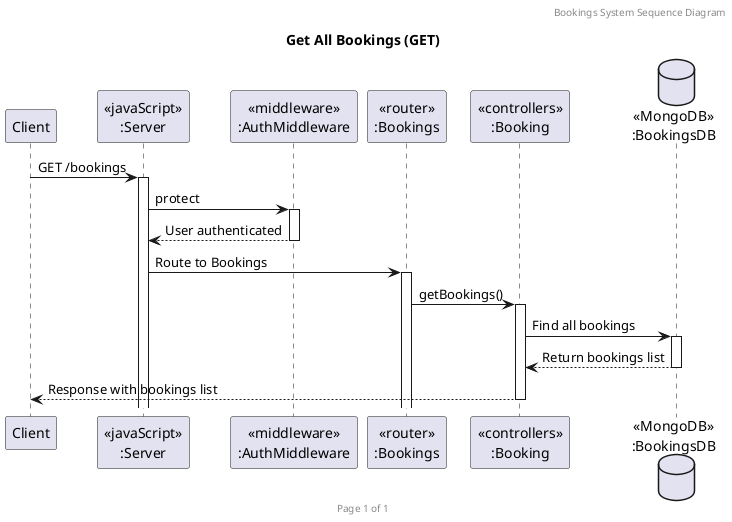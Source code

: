 @startuml Get All Bookings

header Bookings System Sequence Diagram
footer Page %page% of %lastpage%
title "Get All Bookings (GET)"

participant "Client" as client
participant "<<javaScript>>\n:Server" as server
participant "<<middleware>>\n:AuthMiddleware" as authMiddleware
participant "<<router>>\n:Bookings" as bookingsRouter
participant "<<controllers>>\n:Booking" as bookingController
database "<<MongoDB>>\n:BookingsDB" as BookingsDatabase

client->server ++: GET /bookings
server->authMiddleware ++: protect
authMiddleware --> server --: User authenticated
server->bookingsRouter ++: Route to Bookings
bookingsRouter->bookingController ++: getBookings()
bookingController->BookingsDatabase ++: Find all bookings
BookingsDatabase --> bookingController --: Return bookings list
bookingController-->client --: Response with bookings list

@enduml
